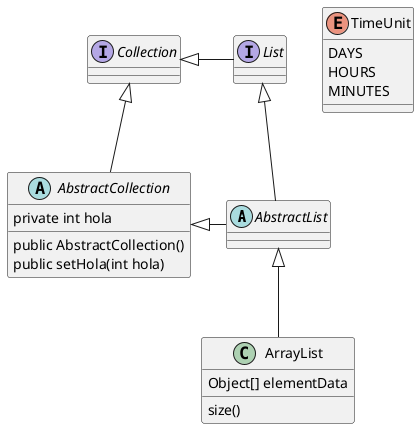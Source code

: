 @startuml

abstract class AbstractList

abstract AbstractCollection{
public AbstractCollection()
private int hola

public setHola(int hola)


}

interface List
interface Collection

List <|-- AbstractList
Collection <|-- AbstractCollection

Collection <|- List
AbstractCollection <|- AbstractList
AbstractList <|-- ArrayList

class ArrayList {
Object[] elementData
size()
}

enum TimeUnit {
DAYS
HOURS
MINUTES
}

@enduml
